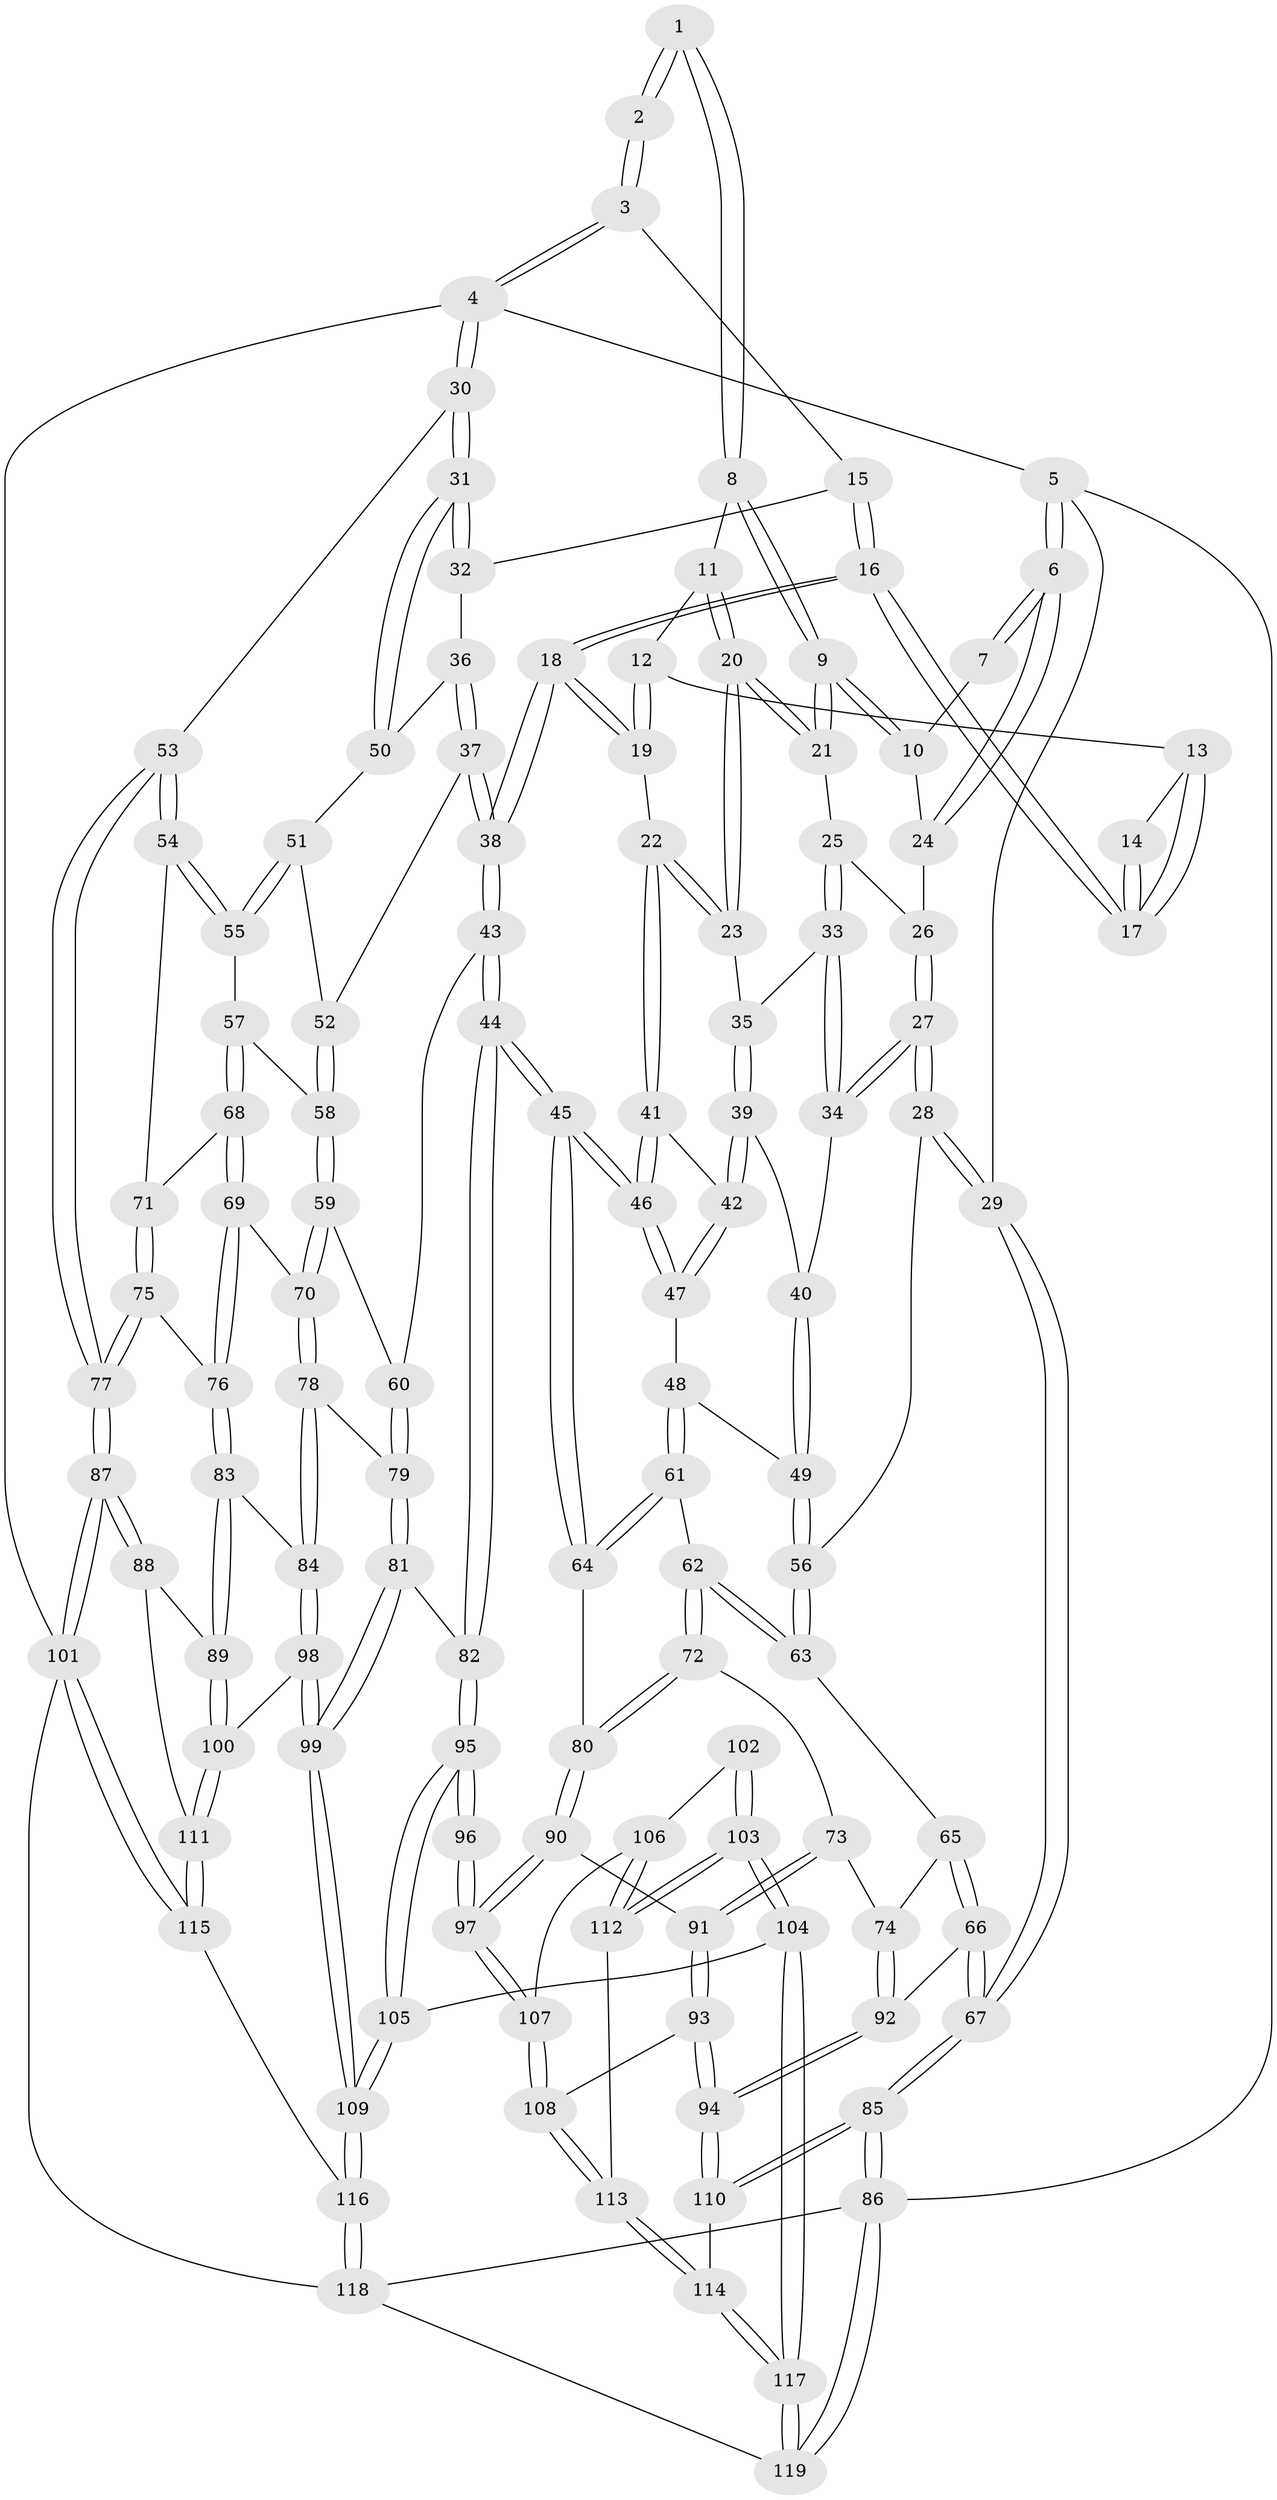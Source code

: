 // Generated by graph-tools (version 1.1) at 2025/00/03/09/25 05:00:01]
// undirected, 119 vertices, 294 edges
graph export_dot {
graph [start="1"]
  node [color=gray90,style=filled];
  1 [pos="+0.2760181574286499+0"];
  2 [pos="+0.5306924567989447+0"];
  3 [pos="+0.7656338106941056+0"];
  4 [pos="+1+0"];
  5 [pos="+0+0"];
  6 [pos="+0+0"];
  7 [pos="+0.261507587672576+0"];
  8 [pos="+0.3120596562679381+0.03411250295395409"];
  9 [pos="+0.24982593278453033+0.10138051452623363"];
  10 [pos="+0.2311945098759985+0.08292077777204741"];
  11 [pos="+0.3708320934764891+0.06663961827740242"];
  12 [pos="+0.3972592030519073+0.054432994162810694"];
  13 [pos="+0.4017563949893994+0.050152374011392845"];
  14 [pos="+0.5101946156101586+0"];
  15 [pos="+0.7517139488192912+0"];
  16 [pos="+0.49872309779776125+0.1683273650499183"];
  17 [pos="+0.4778401846039892+0.09678314248072216"];
  18 [pos="+0.4846098936053009+0.19368822286932472"];
  19 [pos="+0.46885765202236523+0.19319615344383845"];
  20 [pos="+0.34704051098806515+0.17044242792313588"];
  21 [pos="+0.2519472132724596+0.11488335491030233"];
  22 [pos="+0.38805126028930603+0.20338503037634242"];
  23 [pos="+0.35489742896066095+0.18373405905481927"];
  24 [pos="+0.07298414497850121+0.013672887704934456"];
  25 [pos="+0.19971329627963874+0.17169128057328858"];
  26 [pos="+0.10603884490222625+0.10792643447879033"];
  27 [pos="+0.058540491955317187+0.31551116196767126"];
  28 [pos="+0.04623567417725191+0.3259715780406539"];
  29 [pos="+0+0.30476043422402793"];
  30 [pos="+1+0.29895823571066066"];
  31 [pos="+1+0.2794732298513362"];
  32 [pos="+0.7591601189715372+0.006905953929118403"];
  33 [pos="+0.19555957348977251+0.20120537562431318"];
  34 [pos="+0.08504852879995069+0.3028625132215022"];
  35 [pos="+0.2651460176172067+0.24152268751976336"];
  36 [pos="+0.750955114120031+0.20641378875741545"];
  37 [pos="+0.6710798268639298+0.3083296178480826"];
  38 [pos="+0.5884320910176588+0.35137108469295464"];
  39 [pos="+0.26518396320607285+0.2953178147042407"];
  40 [pos="+0.2048022697028251+0.3057101014379069"];
  41 [pos="+0.37030710943676076+0.2767833565778894"];
  42 [pos="+0.2748917052122086+0.30559785714040594"];
  43 [pos="+0.5497212227186294+0.43146947351111853"];
  44 [pos="+0.4646457264473418+0.4957824434511209"];
  45 [pos="+0.4400604516347339+0.48629602185846404"];
  46 [pos="+0.41907522477987075+0.4653262879505901"];
  47 [pos="+0.29459055317892996+0.4010527395075909"];
  48 [pos="+0.2615353153263966+0.40468335283533624"];
  49 [pos="+0.2574077592503031+0.4038854978180394"];
  50 [pos="+0.878747550162556+0.2838614879954674"];
  51 [pos="+0.8620219972132812+0.35218192084608835"];
  52 [pos="+0.7621605064233762+0.3859646090792059"];
  53 [pos="+1+0.42452586377629303"];
  54 [pos="+1+0.45067749590675266"];
  55 [pos="+0.8750096292640502+0.43535319630289765"];
  56 [pos="+0.09855088838195775+0.3926946415971865"];
  57 [pos="+0.8484826337466899+0.4508571468104109"];
  58 [pos="+0.7997161242615887+0.4480122701405069"];
  59 [pos="+0.7688149137590502+0.4836916282090633"];
  60 [pos="+0.6748160653728633+0.5035832543862169"];
  61 [pos="+0.20271914199853436+0.5117271104854244"];
  62 [pos="+0.17715231563784947+0.5218892660823399"];
  63 [pos="+0.11206991556773525+0.4508339304685774"];
  64 [pos="+0.3726887425914155+0.5115123467835597"];
  65 [pos="+0.077395511768555+0.5057688701332119"];
  66 [pos="+0+0.6267649207293254"];
  67 [pos="+0+0.630339944000268"];
  68 [pos="+0.8574379713376168+0.5308572315380075"];
  69 [pos="+0.8554846448265585+0.5346523972680896"];
  70 [pos="+0.8004953102071763+0.5642132103585332"];
  71 [pos="+0.9193438123166585+0.5276275485403042"];
  72 [pos="+0.1772334037816336+0.5640335892491605"];
  73 [pos="+0.1329450394376345+0.6022346634952386"];
  74 [pos="+0.11605515140016694+0.6093734122917205"];
  75 [pos="+0.9149474993156029+0.5869862176708226"];
  76 [pos="+0.8941405095787032+0.6007004758940109"];
  77 [pos="+1+0.5899271693075246"];
  78 [pos="+0.7838614504964809+0.6035933283013523"];
  79 [pos="+0.7120844853568454+0.5842414766653544"];
  80 [pos="+0.23999959572492569+0.6108459151785637"];
  81 [pos="+0.6716088712984997+0.634969932163027"];
  82 [pos="+0.4714498659264214+0.5617533148600778"];
  83 [pos="+0.8849780654399748+0.6211310043747885"];
  84 [pos="+0.7850039530750931+0.6057908828257279"];
  85 [pos="+0+1"];
  86 [pos="+0+1"];
  87 [pos="+1+0.6138022602556246"];
  88 [pos="+0.9422325781179901+0.6992794440910531"];
  89 [pos="+0.8902846137987603+0.6363972765143747"];
  90 [pos="+0.24617005846613332+0.6633592319294664"];
  91 [pos="+0.1847445093343821+0.6684955840540765"];
  92 [pos="+0.0521465068460299+0.6542243386595752"];
  93 [pos="+0.10979443960490619+0.7277656488028073"];
  94 [pos="+0.10924073555168004+0.7278523908062944"];
  95 [pos="+0.46559427423703137+0.6126948161135646"];
  96 [pos="+0.2971396136675077+0.6744143022614784"];
  97 [pos="+0.2477091687406518+0.665562092662347"];
  98 [pos="+0.7793058385759253+0.7199335500771681"];
  99 [pos="+0.6879760675919224+0.764228542463371"];
  100 [pos="+0.7803996254820356+0.7201925054522513"];
  101 [pos="+1+1"];
  102 [pos="+0.3014397560093363+0.6902431284153211"];
  103 [pos="+0.3726346405798498+0.8172778977402084"];
  104 [pos="+0.39159975680884884+0.8252854426947589"];
  105 [pos="+0.48888777491176166+0.7386120969732219"];
  106 [pos="+0.2849286995890614+0.7618114667400928"];
  107 [pos="+0.22969347264236661+0.7363595791276212"];
  108 [pos="+0.21589293436973356+0.7478381159468707"];
  109 [pos="+0.6418995125144605+0.8195911354747851"];
  110 [pos="+0.0844117649973336+0.8560084274662141"];
  111 [pos="+0.891396230325777+0.7709067048833127"];
  112 [pos="+0.3418327836006008+0.8100364595263528"];
  113 [pos="+0.21257605849574843+0.833110608157007"];
  114 [pos="+0.17293903077180356+0.8798339237071223"];
  115 [pos="+0.9114039545862959+0.8597635796724534"];
  116 [pos="+0.6951254293304542+1"];
  117 [pos="+0.3496005520154268+1"];
  118 [pos="+0.6630183339312319+1"];
  119 [pos="+0.35289342698393444+1"];
  1 -- 2;
  1 -- 2;
  1 -- 8;
  1 -- 8;
  2 -- 3;
  2 -- 3;
  3 -- 4;
  3 -- 4;
  3 -- 15;
  4 -- 5;
  4 -- 30;
  4 -- 30;
  4 -- 101;
  5 -- 6;
  5 -- 6;
  5 -- 29;
  5 -- 86;
  6 -- 7;
  6 -- 7;
  6 -- 24;
  6 -- 24;
  7 -- 10;
  8 -- 9;
  8 -- 9;
  8 -- 11;
  9 -- 10;
  9 -- 10;
  9 -- 21;
  9 -- 21;
  10 -- 24;
  11 -- 12;
  11 -- 20;
  11 -- 20;
  12 -- 13;
  12 -- 19;
  12 -- 19;
  13 -- 14;
  13 -- 17;
  13 -- 17;
  14 -- 17;
  14 -- 17;
  15 -- 16;
  15 -- 16;
  15 -- 32;
  16 -- 17;
  16 -- 17;
  16 -- 18;
  16 -- 18;
  18 -- 19;
  18 -- 19;
  18 -- 38;
  18 -- 38;
  19 -- 22;
  20 -- 21;
  20 -- 21;
  20 -- 23;
  20 -- 23;
  21 -- 25;
  22 -- 23;
  22 -- 23;
  22 -- 41;
  22 -- 41;
  23 -- 35;
  24 -- 26;
  25 -- 26;
  25 -- 33;
  25 -- 33;
  26 -- 27;
  26 -- 27;
  27 -- 28;
  27 -- 28;
  27 -- 34;
  27 -- 34;
  28 -- 29;
  28 -- 29;
  28 -- 56;
  29 -- 67;
  29 -- 67;
  30 -- 31;
  30 -- 31;
  30 -- 53;
  31 -- 32;
  31 -- 32;
  31 -- 50;
  31 -- 50;
  32 -- 36;
  33 -- 34;
  33 -- 34;
  33 -- 35;
  34 -- 40;
  35 -- 39;
  35 -- 39;
  36 -- 37;
  36 -- 37;
  36 -- 50;
  37 -- 38;
  37 -- 38;
  37 -- 52;
  38 -- 43;
  38 -- 43;
  39 -- 40;
  39 -- 42;
  39 -- 42;
  40 -- 49;
  40 -- 49;
  41 -- 42;
  41 -- 46;
  41 -- 46;
  42 -- 47;
  42 -- 47;
  43 -- 44;
  43 -- 44;
  43 -- 60;
  44 -- 45;
  44 -- 45;
  44 -- 82;
  44 -- 82;
  45 -- 46;
  45 -- 46;
  45 -- 64;
  45 -- 64;
  46 -- 47;
  46 -- 47;
  47 -- 48;
  48 -- 49;
  48 -- 61;
  48 -- 61;
  49 -- 56;
  49 -- 56;
  50 -- 51;
  51 -- 52;
  51 -- 55;
  51 -- 55;
  52 -- 58;
  52 -- 58;
  53 -- 54;
  53 -- 54;
  53 -- 77;
  53 -- 77;
  54 -- 55;
  54 -- 55;
  54 -- 71;
  55 -- 57;
  56 -- 63;
  56 -- 63;
  57 -- 58;
  57 -- 68;
  57 -- 68;
  58 -- 59;
  58 -- 59;
  59 -- 60;
  59 -- 70;
  59 -- 70;
  60 -- 79;
  60 -- 79;
  61 -- 62;
  61 -- 64;
  61 -- 64;
  62 -- 63;
  62 -- 63;
  62 -- 72;
  62 -- 72;
  63 -- 65;
  64 -- 80;
  65 -- 66;
  65 -- 66;
  65 -- 74;
  66 -- 67;
  66 -- 67;
  66 -- 92;
  67 -- 85;
  67 -- 85;
  68 -- 69;
  68 -- 69;
  68 -- 71;
  69 -- 70;
  69 -- 76;
  69 -- 76;
  70 -- 78;
  70 -- 78;
  71 -- 75;
  71 -- 75;
  72 -- 73;
  72 -- 80;
  72 -- 80;
  73 -- 74;
  73 -- 91;
  73 -- 91;
  74 -- 92;
  74 -- 92;
  75 -- 76;
  75 -- 77;
  75 -- 77;
  76 -- 83;
  76 -- 83;
  77 -- 87;
  77 -- 87;
  78 -- 79;
  78 -- 84;
  78 -- 84;
  79 -- 81;
  79 -- 81;
  80 -- 90;
  80 -- 90;
  81 -- 82;
  81 -- 99;
  81 -- 99;
  82 -- 95;
  82 -- 95;
  83 -- 84;
  83 -- 89;
  83 -- 89;
  84 -- 98;
  84 -- 98;
  85 -- 86;
  85 -- 86;
  85 -- 110;
  85 -- 110;
  86 -- 119;
  86 -- 119;
  86 -- 118;
  87 -- 88;
  87 -- 88;
  87 -- 101;
  87 -- 101;
  88 -- 89;
  88 -- 111;
  89 -- 100;
  89 -- 100;
  90 -- 91;
  90 -- 97;
  90 -- 97;
  91 -- 93;
  91 -- 93;
  92 -- 94;
  92 -- 94;
  93 -- 94;
  93 -- 94;
  93 -- 108;
  94 -- 110;
  94 -- 110;
  95 -- 96;
  95 -- 96;
  95 -- 105;
  95 -- 105;
  96 -- 97;
  96 -- 97;
  97 -- 107;
  97 -- 107;
  98 -- 99;
  98 -- 99;
  98 -- 100;
  99 -- 109;
  99 -- 109;
  100 -- 111;
  100 -- 111;
  101 -- 115;
  101 -- 115;
  101 -- 118;
  102 -- 103;
  102 -- 103;
  102 -- 106;
  103 -- 104;
  103 -- 104;
  103 -- 112;
  103 -- 112;
  104 -- 105;
  104 -- 117;
  104 -- 117;
  105 -- 109;
  105 -- 109;
  106 -- 107;
  106 -- 112;
  106 -- 112;
  107 -- 108;
  107 -- 108;
  108 -- 113;
  108 -- 113;
  109 -- 116;
  109 -- 116;
  110 -- 114;
  111 -- 115;
  111 -- 115;
  112 -- 113;
  113 -- 114;
  113 -- 114;
  114 -- 117;
  114 -- 117;
  115 -- 116;
  116 -- 118;
  116 -- 118;
  117 -- 119;
  117 -- 119;
  118 -- 119;
}
